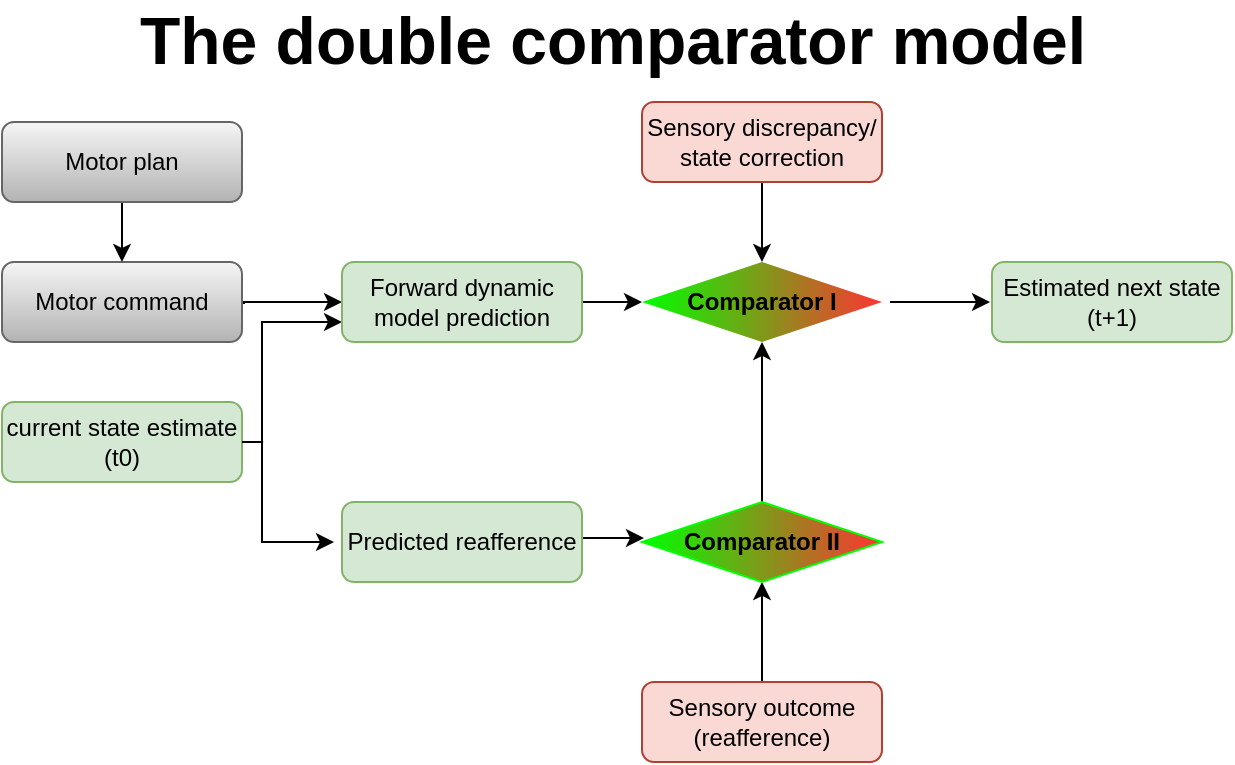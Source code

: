 <mxfile version="14.1.4" type="github" pages="2">
  <diagram id="C5RBs43oDa-KdzZeNtuy" name="Page-1">
    <mxGraphModel dx="574" dy="330" grid="1" gridSize="10" guides="1" tooltips="1" connect="1" arrows="1" fold="1" page="1" pageScale="1" pageWidth="827" pageHeight="1169" math="0" shadow="0">
      <root>
        <mxCell id="WIyWlLk6GJQsqaUBKTNV-0" />
        <mxCell id="WIyWlLk6GJQsqaUBKTNV-1" parent="WIyWlLk6GJQsqaUBKTNV-0" />
        <mxCell id="WIyWlLk6GJQsqaUBKTNV-3" value="Motor command" style="rounded=1;whiteSpace=wrap;html=1;fontSize=12;glass=0;strokeWidth=1;shadow=0;gradientColor=#b3b3b3;fillColor=#f5f5f5;strokeColor=#666666;" parent="WIyWlLk6GJQsqaUBKTNV-1" vertex="1">
          <mxGeometry y="190" width="120" height="40" as="geometry" />
        </mxCell>
        <mxCell id="AUbzf7QdNgqqIh3rIpyo-0" value="" style="edgeStyle=orthogonalEdgeStyle;rounded=0;orthogonalLoop=1;jettySize=auto;html=1;" parent="WIyWlLk6GJQsqaUBKTNV-1" target="WIyWlLk6GJQsqaUBKTNV-7" edge="1">
          <mxGeometry relative="1" as="geometry">
            <mxPoint x="300" y="210" as="sourcePoint" />
            <Array as="points">
              <mxPoint x="290" y="210" />
              <mxPoint x="290" y="210" />
            </Array>
          </mxGeometry>
        </mxCell>
        <mxCell id="WIyWlLk6GJQsqaUBKTNV-7" value="&lt;b&gt;Comparator I&lt;/b&gt;" style="rhombus;whiteSpace=wrap;html=1;fontSize=12;glass=0;strokeWidth=1;shadow=0;gradientDirection=west;fillColor=#FF3333;gradientColor=#00FF00;strokeColor=none;" parent="WIyWlLk6GJQsqaUBKTNV-1" vertex="1">
          <mxGeometry x="320" y="190" width="120" height="40" as="geometry" />
        </mxCell>
        <mxCell id="AUbzf7QdNgqqIh3rIpyo-13" value="" style="edgeStyle=orthogonalEdgeStyle;rounded=0;orthogonalLoop=1;jettySize=auto;html=1;startArrow=none;startFill=0;endArrow=classic;endFill=1;" parent="WIyWlLk6GJQsqaUBKTNV-1" source="WIyWlLk6GJQsqaUBKTNV-11" target="WIyWlLk6GJQsqaUBKTNV-12" edge="1">
          <mxGeometry relative="1" as="geometry" />
        </mxCell>
        <mxCell id="WIyWlLk6GJQsqaUBKTNV-11" value="Sensory outcome (reafference)" style="rounded=1;whiteSpace=wrap;html=1;fontSize=12;glass=0;strokeWidth=1;shadow=0;fillColor=#fad9d5;strokeColor=#ae4132;" parent="WIyWlLk6GJQsqaUBKTNV-1" vertex="1">
          <mxGeometry x="320" y="400" width="120" height="40" as="geometry" />
        </mxCell>
        <mxCell id="AUbzf7QdNgqqIh3rIpyo-14" value="" style="edgeStyle=orthogonalEdgeStyle;rounded=0;orthogonalLoop=1;jettySize=auto;html=1;startArrow=none;startFill=0;endArrow=classic;endFill=1;" parent="WIyWlLk6GJQsqaUBKTNV-1" source="WIyWlLk6GJQsqaUBKTNV-12" target="WIyWlLk6GJQsqaUBKTNV-7" edge="1">
          <mxGeometry relative="1" as="geometry" />
        </mxCell>
        <mxCell id="WIyWlLk6GJQsqaUBKTNV-12" value="&lt;b&gt;Comparator II&lt;/b&gt;" style="rhombus;whiteSpace=wrap;html=1;fontSize=12;glass=0;strokeWidth=1;shadow=0;gradientDirection=west;gradientColor=#00FF00;fillColor=#FF3333;strokeColor=#00FF00;" parent="WIyWlLk6GJQsqaUBKTNV-1" vertex="1">
          <mxGeometry x="320" y="310" width="120" height="40" as="geometry" />
        </mxCell>
        <mxCell id="AUbzf7QdNgqqIh3rIpyo-1" value="" style="edgeStyle=orthogonalEdgeStyle;rounded=0;orthogonalLoop=1;jettySize=auto;html=1;entryX=0;entryY=0.5;entryDx=0;entryDy=0;" parent="WIyWlLk6GJQsqaUBKTNV-1" target="AUbzf7QdNgqqIh3rIpyo-15" edge="1">
          <mxGeometry relative="1" as="geometry">
            <mxPoint x="121" y="211" as="sourcePoint" />
            <mxPoint x="190" y="210" as="targetPoint" />
            <Array as="points">
              <mxPoint x="121" y="210" />
            </Array>
          </mxGeometry>
        </mxCell>
        <mxCell id="AUbzf7QdNgqqIh3rIpyo-2" value="" style="edgeStyle=orthogonalEdgeStyle;rounded=0;orthogonalLoop=1;jettySize=auto;html=1;" parent="WIyWlLk6GJQsqaUBKTNV-1" edge="1">
          <mxGeometry relative="1" as="geometry">
            <mxPoint x="444" y="210" as="sourcePoint" />
            <mxPoint x="494" y="210" as="targetPoint" />
            <Array as="points">
              <mxPoint x="464" y="210" />
              <mxPoint x="464" y="210" />
            </Array>
          </mxGeometry>
        </mxCell>
        <mxCell id="AUbzf7QdNgqqIh3rIpyo-3" value="Estimated next state&lt;br&gt;(t+1)" style="rounded=1;whiteSpace=wrap;html=1;fontSize=12;glass=0;strokeWidth=1;shadow=0;fillColor=#d5e8d4;strokeColor=#82b366;" parent="WIyWlLk6GJQsqaUBKTNV-1" vertex="1">
          <mxGeometry x="495" y="190" width="120" height="40" as="geometry" />
        </mxCell>
        <mxCell id="AUbzf7QdNgqqIh3rIpyo-5" value="" style="edgeStyle=orthogonalEdgeStyle;rounded=0;orthogonalLoop=1;jettySize=auto;html=1;endArrow=classic;endFill=1;startArrow=classic;startFill=1;exitX=0;exitY=0.75;exitDx=0;exitDy=0;" parent="WIyWlLk6GJQsqaUBKTNV-1" source="AUbzf7QdNgqqIh3rIpyo-15" edge="1">
          <mxGeometry relative="1" as="geometry">
            <mxPoint x="190" y="220" as="sourcePoint" />
            <mxPoint x="166" y="330" as="targetPoint" />
            <Array as="points">
              <mxPoint x="130" y="220" />
              <mxPoint x="130" y="330" />
            </Array>
          </mxGeometry>
        </mxCell>
        <mxCell id="AUbzf7QdNgqqIh3rIpyo-6" value="current state estimate (t0)" style="rounded=1;whiteSpace=wrap;html=1;fontSize=12;glass=0;strokeWidth=1;shadow=0;fillColor=#d5e8d4;strokeColor=#82b366;" parent="WIyWlLk6GJQsqaUBKTNV-1" vertex="1">
          <mxGeometry y="260" width="120" height="40" as="geometry" />
        </mxCell>
        <mxCell id="AUbzf7QdNgqqIh3rIpyo-9" value="" style="edgeStyle=orthogonalEdgeStyle;rounded=0;orthogonalLoop=1;jettySize=auto;html=1;startArrow=none;startFill=0;endArrow=classic;endFill=1;" parent="WIyWlLk6GJQsqaUBKTNV-1" source="AUbzf7QdNgqqIh3rIpyo-7" target="WIyWlLk6GJQsqaUBKTNV-7" edge="1">
          <mxGeometry relative="1" as="geometry" />
        </mxCell>
        <mxCell id="AUbzf7QdNgqqIh3rIpyo-7" value="Sensory discrepancy/ state correction" style="rounded=1;whiteSpace=wrap;html=1;fontSize=12;glass=0;strokeWidth=1;shadow=0;fillColor=#fad9d5;strokeColor=#ae4132;" parent="WIyWlLk6GJQsqaUBKTNV-1" vertex="1">
          <mxGeometry x="320" y="110" width="120" height="40" as="geometry" />
        </mxCell>
        <mxCell id="AUbzf7QdNgqqIh3rIpyo-12" value="" style="edgeStyle=orthogonalEdgeStyle;rounded=0;orthogonalLoop=1;jettySize=auto;html=1;" parent="WIyWlLk6GJQsqaUBKTNV-1" edge="1">
          <mxGeometry relative="1" as="geometry">
            <mxPoint x="271" y="328" as="sourcePoint" />
            <mxPoint x="321" y="328" as="targetPoint" />
            <Array as="points">
              <mxPoint x="321" y="328" />
              <mxPoint x="321" y="328" />
            </Array>
          </mxGeometry>
        </mxCell>
        <mxCell id="AUbzf7QdNgqqIh3rIpyo-15" value="Forward dynamic model prediction" style="rounded=1;whiteSpace=wrap;html=1;fontSize=12;glass=0;strokeWidth=1;shadow=0;fillColor=#d5e8d4;strokeColor=#82b366;" parent="WIyWlLk6GJQsqaUBKTNV-1" vertex="1">
          <mxGeometry x="170" y="190" width="120" height="40" as="geometry" />
        </mxCell>
        <mxCell id="AUbzf7QdNgqqIh3rIpyo-16" value="Predicted reafference" style="rounded=1;whiteSpace=wrap;html=1;fontSize=12;glass=0;strokeWidth=1;shadow=0;fillColor=#d5e8d4;strokeColor=#82b366;" parent="WIyWlLk6GJQsqaUBKTNV-1" vertex="1">
          <mxGeometry x="170" y="310" width="120" height="40" as="geometry" />
        </mxCell>
        <mxCell id="AUbzf7QdNgqqIh3rIpyo-17" value="&lt;b&gt;&lt;font style=&quot;font-size: 33px&quot;&gt;The double comparator model&lt;/font&gt;&lt;/b&gt;" style="text;html=1;align=center;verticalAlign=middle;resizable=0;points=[];autosize=1;" parent="WIyWlLk6GJQsqaUBKTNV-1" vertex="1">
          <mxGeometry x="60" y="64" width="490" height="30" as="geometry" />
        </mxCell>
        <mxCell id="AUbzf7QdNgqqIh3rIpyo-22" value="" style="edgeStyle=orthogonalEdgeStyle;rounded=0;orthogonalLoop=1;jettySize=auto;html=1;startArrow=none;startFill=0;endArrow=classic;endFill=1;" parent="WIyWlLk6GJQsqaUBKTNV-1" source="AUbzf7QdNgqqIh3rIpyo-18" target="WIyWlLk6GJQsqaUBKTNV-3" edge="1">
          <mxGeometry relative="1" as="geometry" />
        </mxCell>
        <mxCell id="AUbzf7QdNgqqIh3rIpyo-18" value="Motor plan" style="rounded=1;whiteSpace=wrap;html=1;fontSize=12;glass=0;strokeWidth=1;shadow=0;strokeColor=#666666;fillColor=#f5f5f5;gradientColor=#b3b3b3;" parent="WIyWlLk6GJQsqaUBKTNV-1" vertex="1">
          <mxGeometry y="120" width="120" height="40" as="geometry" />
        </mxCell>
        <mxCell id="AUbzf7QdNgqqIh3rIpyo-25" value="" style="endArrow=none;html=1;entryX=1;entryY=0.5;entryDx=0;entryDy=0;" parent="WIyWlLk6GJQsqaUBKTNV-1" target="AUbzf7QdNgqqIh3rIpyo-6" edge="1">
          <mxGeometry width="50" height="50" relative="1" as="geometry">
            <mxPoint x="123" y="280" as="sourcePoint" />
            <mxPoint x="123" y="280" as="targetPoint" />
            <Array as="points">
              <mxPoint x="133" y="280" />
            </Array>
          </mxGeometry>
        </mxCell>
      </root>
    </mxGraphModel>
  </diagram>
  <diagram id="dJsZWCpcGmfT2kypmBN4" name="Page-2">
    <mxGraphModel dx="574" dy="330" grid="1" gridSize="10" guides="1" tooltips="1" connect="1" arrows="1" fold="1" page="1" pageScale="1" pageWidth="1169" pageHeight="827" math="1" shadow="0">
      <root>
        <mxCell id="Ti9ztNqhiC-4e0zYQA-M-0" />
        <mxCell id="Ti9ztNqhiC-4e0zYQA-M-1" parent="Ti9ztNqhiC-4e0zYQA-M-0" />
        <mxCell id="Ti9ztNqhiC-4e0zYQA-M-2" value="" style="whiteSpace=wrap;html=1;labelBackgroundColor=none;fontSize=13;fillColor=none;imageAspect=1;resizeWidth=1;resizeHeight=1;strokeColor=none;" parent="Ti9ztNqhiC-4e0zYQA-M-1" vertex="1">
          <mxGeometry x="510" y="241" width="120" height="60" as="geometry" />
        </mxCell>
        <mxCell id="Ti9ztNqhiC-4e0zYQA-M-3" style="edgeStyle=orthogonalEdgeStyle;rounded=1;orthogonalLoop=1;jettySize=auto;html=1;exitX=1;exitY=0.5;exitDx=0;exitDy=0;entryX=0;entryY=0.5;entryDx=0;entryDy=0;startArrow=none;endArrow=classic;fillColor=#97D077;fontSize=13;strokeColor=#CC0000;" parent="Ti9ztNqhiC-4e0zYQA-M-1" source="Ti9ztNqhiC-4e0zYQA-M-4" target="Ti9ztNqhiC-4e0zYQA-M-22" edge="1">
          <mxGeometry relative="1" as="geometry" />
        </mxCell>
        <mxCell id="Ti9ztNqhiC-4e0zYQA-M-4" value="" style="whiteSpace=wrap;html=1;labelBackgroundColor=none;fontSize=13;fillColor=none;imageAspect=1;resizeWidth=1;resizeHeight=1;strokeColor=none;" parent="Ti9ztNqhiC-4e0zYQA-M-1" vertex="1">
          <mxGeometry x="350" y="336" width="120" height="90" as="geometry" />
        </mxCell>
        <mxCell id="Ti9ztNqhiC-4e0zYQA-M-5" style="edgeStyle=orthogonalEdgeStyle;rounded=1;orthogonalLoop=1;jettySize=auto;html=1;exitX=1;exitY=0.5;exitDx=0;exitDy=0;entryX=0;entryY=0.5;entryDx=0;entryDy=0;startArrow=none;endArrow=none;fillColor=#97D077;fontSize=15;endFill=0;strokeColor=#CC0000;" parent="Ti9ztNqhiC-4e0zYQA-M-1" source="Ti9ztNqhiC-4e0zYQA-M-6" target="Ti9ztNqhiC-4e0zYQA-M-4" edge="1">
          <mxGeometry relative="1" as="geometry" />
        </mxCell>
        <mxCell id="Ti9ztNqhiC-4e0zYQA-M-6" value="&lt;b style=&quot;font-size: 14px;&quot;&gt;FORWARD PREDICTOR&lt;/b&gt;" style="whiteSpace=wrap;html=1;fontSize=14;strokeWidth=1;fillColor=#FF3333;strokeColor=#666666;gradientColor=#00FF00;gradientDirection=north;rounded=1;arcSize=14;" parent="Ti9ztNqhiC-4e0zYQA-M-1" vertex="1">
          <mxGeometry x="180" y="361" width="120" height="40" as="geometry" />
        </mxCell>
        <mxCell id="Ti9ztNqhiC-4e0zYQA-M-7" value="" style="edgeStyle=orthogonalEdgeStyle;orthogonalLoop=1;jettySize=auto;html=1;strokeColor=#009900;fillColor=#97D077;fontSize=15;endArrow=none;endFill=0;" parent="Ti9ztNqhiC-4e0zYQA-M-1" source="Ti9ztNqhiC-4e0zYQA-M-9" target="Ti9ztNqhiC-4e0zYQA-M-13" edge="1">
          <mxGeometry relative="1" as="geometry" />
        </mxCell>
        <mxCell id="Ti9ztNqhiC-4e0zYQA-M-8" style="edgeStyle=orthogonalEdgeStyle;orthogonalLoop=1;jettySize=auto;html=1;exitX=0.5;exitY=1;exitDx=0;exitDy=0;entryX=0.5;entryY=0;entryDx=0;entryDy=0;strokeColor=#009900;fillColor=#97D077;fontSize=13;" parent="Ti9ztNqhiC-4e0zYQA-M-1" source="Ti9ztNqhiC-4e0zYQA-M-9" target="Ti9ztNqhiC-4e0zYQA-M-14" edge="1">
          <mxGeometry relative="1" as="geometry" />
        </mxCell>
        <mxCell id="Ti9ztNqhiC-4e0zYQA-M-9" value="Action &lt;br style=&quot;font-size: 14px;&quot;&gt;Selection" style="whiteSpace=wrap;html=1;fontSize=14;strokeWidth=1;strokeColor=#666666;rounded=1;gradientDirection=north;arcSize=14;fillColor=#B9E0A5;" parent="Ti9ztNqhiC-4e0zYQA-M-1" vertex="1">
          <mxGeometry x="40" y="165" width="80" height="40" as="geometry" />
        </mxCell>
        <mxCell id="Ti9ztNqhiC-4e0zYQA-M-10" style="edgeStyle=orthogonalEdgeStyle;orthogonalLoop=1;jettySize=auto;html=1;exitX=1;exitY=0.5;exitDx=0;exitDy=0;entryX=0;entryY=0.5;entryDx=0;entryDy=0;fillColor=#97D077;fontSize=13;curved=1;dashed=1;startArrow=none;startFill=0;shadow=0;" parent="Ti9ztNqhiC-4e0zYQA-M-1" source="Ti9ztNqhiC-4e0zYQA-M-11" target="Ti9ztNqhiC-4e0zYQA-M-18" edge="1">
          <mxGeometry relative="1" as="geometry">
            <Array as="points">
              <mxPoint x="390" y="185" />
              <mxPoint x="390" y="185" />
            </Array>
          </mxGeometry>
        </mxCell>
        <mxCell id="Ti9ztNqhiC-4e0zYQA-M-11" value="Movement" style="whiteSpace=wrap;html=1;fontSize=14;glass=0;strokeWidth=1;shadow=0;strokeColor=#666666;fillColor=#f5f5f5;gradientColor=#b3b3b3;" parent="Ti9ztNqhiC-4e0zYQA-M-1" vertex="1">
          <mxGeometry x="200" y="165" width="80" height="40" as="geometry" />
        </mxCell>
        <mxCell id="Ti9ztNqhiC-4e0zYQA-M-12" value="" style="edgeStyle=orthogonalEdgeStyle;orthogonalLoop=1;jettySize=auto;html=1;strokeColor=#009900;fillColor=#97D077;fontSize=15;" parent="Ti9ztNqhiC-4e0zYQA-M-1" source="Ti9ztNqhiC-4e0zYQA-M-13" target="Ti9ztNqhiC-4e0zYQA-M-11" edge="1">
          <mxGeometry relative="1" as="geometry" />
        </mxCell>
        <mxCell id="Ti9ztNqhiC-4e0zYQA-M-13" value="&lt;font style=&quot;font-size: 21px;&quot;&gt;`a_t`&lt;/font&gt;" style="text;html=1;strokeColor=none;fillColor=none;align=center;verticalAlign=middle;whiteSpace=wrap;fontSize=21;fontColor=#009900;" parent="Ti9ztNqhiC-4e0zYQA-M-1" vertex="1">
          <mxGeometry x="140" y="165" width="37" height="40" as="geometry" />
        </mxCell>
        <mxCell id="Ti9ztNqhiC-4e0zYQA-M-14" value="&lt;font style=&quot;font-size: 21px;&quot;&gt;`a_t`&lt;/font&gt;" style="text;html=1;strokeColor=none;fillColor=none;align=center;verticalAlign=middle;whiteSpace=wrap;fontSize=21;fontColor=#009900;container=0;" parent="Ti9ztNqhiC-4e0zYQA-M-1" vertex="1">
          <mxGeometry x="55" y="281" width="50" height="40" as="geometry" />
        </mxCell>
        <mxCell id="Ti9ztNqhiC-4e0zYQA-M-15" style="edgeStyle=orthogonalEdgeStyle;orthogonalLoop=1;jettySize=auto;html=1;entryX=0;entryY=0.5;entryDx=0;entryDy=0;strokeColor=#009900;fillColor=#97D077;fontSize=13;exitX=0.486;exitY=1.046;exitDx=0;exitDy=0;exitPerimeter=0;" parent="Ti9ztNqhiC-4e0zYQA-M-1" source="Ti9ztNqhiC-4e0zYQA-M-16" target="Ti9ztNqhiC-4e0zYQA-M-6" edge="1">
          <mxGeometry relative="1" as="geometry" />
        </mxCell>
        <mxCell id="Ti9ztNqhiC-4e0zYQA-M-16" value="&lt;font color=&quot;#009900&quot;&gt;motor command&lt;/font&gt;" style="text;html=1;align=center;verticalAlign=middle;resizable=1;points=[];autosize=1;fontSize=13;imageAspect=0;resizeHeight=0;resizeWidth=0;imageWidth=24;imageHeight=24;container=0;" parent="Ti9ztNqhiC-4e0zYQA-M-1" vertex="1">
          <mxGeometry x="25" y="311" width="110" height="20" as="geometry" />
        </mxCell>
        <mxCell id="Ti9ztNqhiC-4e0zYQA-M-17" style="edgeStyle=orthogonalEdgeStyle;rounded=1;orthogonalLoop=1;jettySize=auto;html=1;exitX=0.5;exitY=1;exitDx=0;exitDy=0;startArrow=none;endArrow=none;endFill=0;fillColor=#97D077;fontSize=15;strokeColor=#CC0000;" parent="Ti9ztNqhiC-4e0zYQA-M-1" source="Ti9ztNqhiC-4e0zYQA-M-18" edge="1">
          <mxGeometry relative="1" as="geometry">
            <mxPoint x="574" y="261" as="targetPoint" />
          </mxGeometry>
        </mxCell>
        <mxCell id="Ti9ztNqhiC-4e0zYQA-M-18" value="Sensory system" style="whiteSpace=wrap;html=1;fontSize=14;glass=0;strokeWidth=1;shadow=0;fillColor=#FFCCCC;strokeColor=#CC0000;dashed=1;" parent="Ti9ztNqhiC-4e0zYQA-M-1" vertex="1">
          <mxGeometry x="514" y="165" width="120" height="40" as="geometry" />
        </mxCell>
        <mxCell id="Ti9ztNqhiC-4e0zYQA-M-19" style="edgeStyle=orthogonalEdgeStyle;orthogonalLoop=1;jettySize=auto;html=1;exitX=1;exitY=0.5;exitDx=0;exitDy=0;fillColor=#97D077;fontSize=13;strokeColor=#CC0000;" parent="Ti9ztNqhiC-4e0zYQA-M-1" source="Ti9ztNqhiC-4e0zYQA-M-20" target="Ti9ztNqhiC-4e0zYQA-M-6" edge="1">
          <mxGeometry relative="1" as="geometry" />
        </mxCell>
        <mxCell id="Ti9ztNqhiC-4e0zYQA-M-20" value="&lt;font style=&quot;font-size: 21px&quot;&gt;`\hat{s}_t`&lt;/font&gt;" style="text;html=1;strokeColor=none;fillColor=none;align=center;verticalAlign=middle;whiteSpace=wrap;fontSize=21;fontColor=#CC0000;" parent="Ti9ztNqhiC-4e0zYQA-M-1" vertex="1">
          <mxGeometry x="72" y="497.5" width="50" height="40" as="geometry" />
        </mxCell>
        <mxCell id="Ti9ztNqhiC-4e0zYQA-M-22" value="&lt;b style=&quot;font-size: 14px&quot;&gt;COMPARATOR I&lt;/b&gt;" style="rhombus;whiteSpace=wrap;html=1;fontSize=14;glass=0;strokeWidth=1;shadow=0;gradientDirection=north;fillColor=#FF3333;gradientColor=#00FF00;strokeColor=#666666;" parent="Ti9ztNqhiC-4e0zYQA-M-1" vertex="1">
          <mxGeometry x="508" y="349" width="132" height="64" as="geometry" />
        </mxCell>
        <mxCell id="Ti9ztNqhiC-4e0zYQA-M-23" value="`\hat{s}_{t+1}`" style="text;html=1;strokeColor=none;fillColor=none;align=center;verticalAlign=middle;whiteSpace=wrap;fontSize=21;fontColor=#CC0000;" parent="Ti9ztNqhiC-4e0zYQA-M-1" vertex="1">
          <mxGeometry x="385" y="344" width="50" height="40" as="geometry" />
        </mxCell>
        <mxCell id="Ti9ztNqhiC-4e0zYQA-M-24" value="&lt;font color=&quot;#cc0000&quot;&gt;predicted sensory &lt;br&gt;outcome&lt;/font&gt;" style="text;html=1;align=center;verticalAlign=middle;resizable=1;points=[];autosize=1;fontSize=13;imageAspect=0;resizeHeight=0;resizeWidth=0;imageWidth=24;imageHeight=24;container=0;" parent="Ti9ztNqhiC-4e0zYQA-M-1" vertex="1">
          <mxGeometry x="350" y="378" width="120" height="40" as="geometry" />
        </mxCell>
        <mxCell id="Ti9ztNqhiC-4e0zYQA-M-25" value="&lt;font color=&quot;#cc0000&quot;&gt;sensory discrepancy/&lt;br&gt;&lt;/font&gt;&lt;font color=&quot;#ff3333&quot;&gt;state correction&lt;/font&gt;" style="text;html=1;align=center;verticalAlign=middle;resizable=1;points=[];autosize=1;fontSize=13;imageAspect=0;resizeHeight=0;resizeWidth=0;imageWidth=24;imageHeight=24;container=0;" parent="Ti9ztNqhiC-4e0zYQA-M-1" vertex="1">
          <mxGeometry x="500" y="261" width="140" height="40" as="geometry" />
        </mxCell>
        <mxCell id="Ti9ztNqhiC-4e0zYQA-M-26" style="edgeStyle=orthogonalEdgeStyle;rounded=1;orthogonalLoop=1;jettySize=auto;html=1;entryX=0.5;entryY=0;entryDx=0;entryDy=0;startArrow=none;endArrow=classic;fillColor=#97D077;fontSize=13;strokeColor=#CC0000;" parent="Ti9ztNqhiC-4e0zYQA-M-1" target="Ti9ztNqhiC-4e0zYQA-M-22" edge="1">
          <mxGeometry relative="1" as="geometry">
            <mxPoint x="574" y="301" as="sourcePoint" />
            <Array as="points">
              <mxPoint x="574" y="301" />
            </Array>
          </mxGeometry>
        </mxCell>
        <mxCell id="Ti9ztNqhiC-4e0zYQA-M-27" value="Match" style="whiteSpace=wrap;html=1;fontSize=14;glass=0;strokeWidth=1;shadow=0;fillColor=none;strokeColor=none;align=left;" parent="Ti9ztNqhiC-4e0zYQA-M-1" vertex="1">
          <mxGeometry x="670" y="321" width="70" height="40" as="geometry" />
        </mxCell>
        <mxCell id="Ti9ztNqhiC-4e0zYQA-M-28" value="Mismatch" style="whiteSpace=wrap;html=1;fontSize=14;glass=0;strokeWidth=1;shadow=0;gradientColor=#b3b3b3;fillColor=none;strokeColor=none;align=left;" parent="Ti9ztNqhiC-4e0zYQA-M-1" vertex="1">
          <mxGeometry x="670" y="401" width="70" height="40" as="geometry" />
        </mxCell>
        <mxCell id="Ti9ztNqhiC-4e0zYQA-M-29" style="edgeStyle=none;rounded=1;orthogonalLoop=1;jettySize=auto;html=1;exitX=1;exitY=0.5;exitDx=0;exitDy=0;entryX=0;entryY=0.5;entryDx=0;entryDy=0;startArrow=none;endArrow=classic;strokeColor=#666666;fillColor=#97D077;fontSize=13;" parent="Ti9ztNqhiC-4e0zYQA-M-1" source="Ti9ztNqhiC-4e0zYQA-M-22" target="Ti9ztNqhiC-4e0zYQA-M-28" edge="1">
          <mxGeometry relative="1" as="geometry">
            <mxPoint x="638.0" y="381" as="sourcePoint" />
          </mxGeometry>
        </mxCell>
        <mxCell id="Ti9ztNqhiC-4e0zYQA-M-30" style="edgeStyle=none;rounded=1;orthogonalLoop=1;jettySize=auto;html=1;exitX=1;exitY=0.5;exitDx=0;exitDy=0;entryX=0;entryY=0.5;entryDx=0;entryDy=0;startArrow=none;endArrow=classic;strokeColor=#666666;fillColor=#97D077;fontSize=13;" parent="Ti9ztNqhiC-4e0zYQA-M-1" source="Ti9ztNqhiC-4e0zYQA-M-22" target="Ti9ztNqhiC-4e0zYQA-M-27" edge="1">
          <mxGeometry relative="1" as="geometry">
            <mxPoint x="638.0" y="381" as="sourcePoint" />
          </mxGeometry>
        </mxCell>
        <mxCell id="Ti9ztNqhiC-4e0zYQA-M-31" value="&lt;b&gt;&lt;font style=&quot;font-size: 28px&quot;&gt;The double comparator model&lt;/font&gt;&lt;/b&gt;" style="text;html=1;align=center;verticalAlign=middle;resizable=0;points=[];autosize=1;" parent="Ti9ztNqhiC-4e0zYQA-M-1" vertex="1">
          <mxGeometry x="127" y="90" width="420" height="20" as="geometry" />
        </mxCell>
        <mxCell id="Ti9ztNqhiC-4e0zYQA-M-32" value="&lt;font color=&quot;#cc0000&quot;&gt;sensory state&lt;br&gt;estimate&lt;br&gt;&lt;/font&gt;" style="text;html=1;align=center;verticalAlign=middle;resizable=1;points=[];autosize=1;fontSize=13;imageAspect=0;resizeHeight=0;resizeWidth=0;imageWidth=24;imageHeight=24;container=0;" parent="Ti9ztNqhiC-4e0zYQA-M-1" vertex="1">
          <mxGeometry x="52" y="526.5" width="90" height="40" as="geometry" />
        </mxCell>
        <mxCell id="Ti9ztNqhiC-4e0zYQA-M-33" value="&lt;font color=&quot;#009900&quot;&gt;motor &lt;br&gt;command&lt;/font&gt;" style="text;html=1;align=center;verticalAlign=middle;resizable=1;points=[];autosize=1;fontSize=13;imageAspect=0;resizeHeight=0;resizeWidth=0;imageWidth=24;imageHeight=24;container=0;spacing=0;" parent="Ti9ztNqhiC-4e0zYQA-M-1" vertex="1">
          <mxGeometry x="126" y="202" width="65" height="29" as="geometry" />
        </mxCell>
        <mxCell id="T2qeqe1ohOBLs1kjF53m-1" style="edgeStyle=orthogonalEdgeStyle;rounded=1;orthogonalLoop=1;jettySize=auto;html=1;exitX=1;exitY=0.5;exitDx=0;exitDy=0;entryX=0;entryY=0.5;entryDx=0;entryDy=0;startArrow=none;endArrow=classic;fillColor=#97D077;fontSize=13;strokeColor=#CC0000;" parent="Ti9ztNqhiC-4e0zYQA-M-1" target="T2qeqe1ohOBLs1kjF53m-3" edge="1">
          <mxGeometry relative="1" as="geometry">
            <mxPoint x="468" y="517" as="sourcePoint" />
          </mxGeometry>
        </mxCell>
        <mxCell id="T2qeqe1ohOBLs1kjF53m-2" style="edgeStyle=orthogonalEdgeStyle;rounded=1;orthogonalLoop=1;jettySize=auto;html=1;entryX=0;entryY=0.5;entryDx=0;entryDy=0;startArrow=none;endArrow=none;fillColor=#97D077;fontSize=15;endFill=0;strokeColor=#CC0000;" parent="Ti9ztNqhiC-4e0zYQA-M-1" edge="1">
          <mxGeometry relative="1" as="geometry">
            <mxPoint x="234" y="517" as="sourcePoint" />
            <mxPoint x="348" y="517" as="targetPoint" />
          </mxGeometry>
        </mxCell>
        <mxCell id="T2qeqe1ohOBLs1kjF53m-3" value="&lt;b style=&quot;font-size: 14px&quot;&gt;COMPARATOR II&lt;/b&gt;" style="rhombus;whiteSpace=wrap;html=1;fontSize=14;glass=0;strokeWidth=1;shadow=0;gradientDirection=north;fillColor=#FF3333;gradientColor=#00FF00;strokeColor=#666666;" parent="Ti9ztNqhiC-4e0zYQA-M-1" vertex="1">
          <mxGeometry x="507" y="485" width="134" height="64" as="geometry" />
        </mxCell>
        <mxCell id="T2qeqe1ohOBLs1kjF53m-4" value="`\hat{s}_{t+1}`" style="text;html=1;strokeColor=none;fillColor=none;align=center;verticalAlign=middle;whiteSpace=wrap;fontSize=21;fontColor=#CC0000;" parent="Ti9ztNqhiC-4e0zYQA-M-1" vertex="1">
          <mxGeometry x="383" y="480" width="50" height="40" as="geometry" />
        </mxCell>
        <mxCell id="T2qeqe1ohOBLs1kjF53m-5" value="&lt;font color=&quot;#cc0000&quot;&gt;predicted reafference&lt;/font&gt;" style="text;html=1;align=center;verticalAlign=middle;resizable=1;points=[];autosize=1;fontSize=13;imageAspect=0;resizeHeight=0;resizeWidth=0;imageWidth=24;imageHeight=24;container=0;" parent="Ti9ztNqhiC-4e0zYQA-M-1" vertex="1">
          <mxGeometry x="338" y="524" width="140" height="20" as="geometry" />
        </mxCell>
        <mxCell id="T2qeqe1ohOBLs1kjF53m-6" style="edgeStyle=orthogonalEdgeStyle;rounded=1;orthogonalLoop=1;jettySize=auto;html=1;entryX=0.5;entryY=1;entryDx=0;entryDy=0;startArrow=none;endArrow=classic;fillColor=#97D077;fontSize=13;strokeColor=#CC0000;exitX=0.5;exitY=0;exitDx=0;exitDy=0;" parent="Ti9ztNqhiC-4e0zYQA-M-1" source="T2qeqe1ohOBLs1kjF53m-3" target="Ti9ztNqhiC-4e0zYQA-M-22" edge="1">
          <mxGeometry relative="1" as="geometry">
            <mxPoint x="574" y="480" as="sourcePoint" />
            <mxPoint x="544" y="441" as="targetPoint" />
          </mxGeometry>
        </mxCell>
        <mxCell id="T2qeqe1ohOBLs1kjF53m-7" value="Sensory system" style="whiteSpace=wrap;html=1;fontSize=14;glass=0;strokeWidth=1;shadow=0;fillColor=#FFCCCC;strokeColor=#CC0000;dashed=1;" parent="Ti9ztNqhiC-4e0zYQA-M-1" vertex="1">
          <mxGeometry x="514" y="720" width="120" height="40" as="geometry" />
        </mxCell>
        <mxCell id="T2qeqe1ohOBLs1kjF53m-9" style="edgeStyle=orthogonalEdgeStyle;rounded=1;orthogonalLoop=1;jettySize=auto;html=1;startArrow=none;endArrow=classic;fillColor=#97D077;fontSize=13;strokeColor=#CC0000;" parent="Ti9ztNqhiC-4e0zYQA-M-1" edge="1">
          <mxGeometry relative="1" as="geometry">
            <mxPoint x="574" y="610" as="sourcePoint" />
            <mxPoint x="574" y="550" as="targetPoint" />
            <Array as="points">
              <mxPoint x="574" y="610" />
              <mxPoint x="574" y="610" />
            </Array>
          </mxGeometry>
        </mxCell>
        <mxCell id="T2qeqe1ohOBLs1kjF53m-10" style="edgeStyle=orthogonalEdgeStyle;rounded=1;orthogonalLoop=1;jettySize=auto;html=1;startArrow=none;endArrow=none;fillColor=#97D077;fontSize=13;strokeColor=#CC0000;exitX=0.5;exitY=0;exitDx=0;exitDy=0;endFill=0;" parent="Ti9ztNqhiC-4e0zYQA-M-1" edge="1">
          <mxGeometry relative="1" as="geometry">
            <mxPoint x="574" y="720" as="sourcePoint" />
            <mxPoint x="574" y="670" as="targetPoint" />
            <Array as="points">
              <mxPoint x="574" y="680" />
              <mxPoint x="574" y="680" />
            </Array>
          </mxGeometry>
        </mxCell>
        <mxCell id="T2qeqe1ohOBLs1kjF53m-13" value="&lt;font style=&quot;font-size: 21px&quot;&gt;`s_{t+1}`&lt;/font&gt;" style="text;html=1;strokeColor=none;fillColor=none;align=center;verticalAlign=middle;whiteSpace=wrap;fontSize=21;fontColor=#CC0000;" parent="Ti9ztNqhiC-4e0zYQA-M-1" vertex="1">
          <mxGeometry x="549" y="600" width="50" height="40" as="geometry" />
        </mxCell>
        <mxCell id="T2qeqe1ohOBLs1kjF53m-14" value="&lt;font color=&quot;#cc0000&quot;&gt;sensory outcome &lt;br&gt;(reafference)&lt;/font&gt;" style="text;html=1;align=center;verticalAlign=middle;resizable=1;points=[];autosize=1;fontSize=13;imageAspect=0;resizeHeight=0;resizeWidth=0;imageWidth=24;imageHeight=24;container=0;" parent="Ti9ztNqhiC-4e0zYQA-M-1" vertex="1">
          <mxGeometry x="519" y="630" width="110" height="40" as="geometry" />
        </mxCell>
      </root>
    </mxGraphModel>
  </diagram>
</mxfile>
